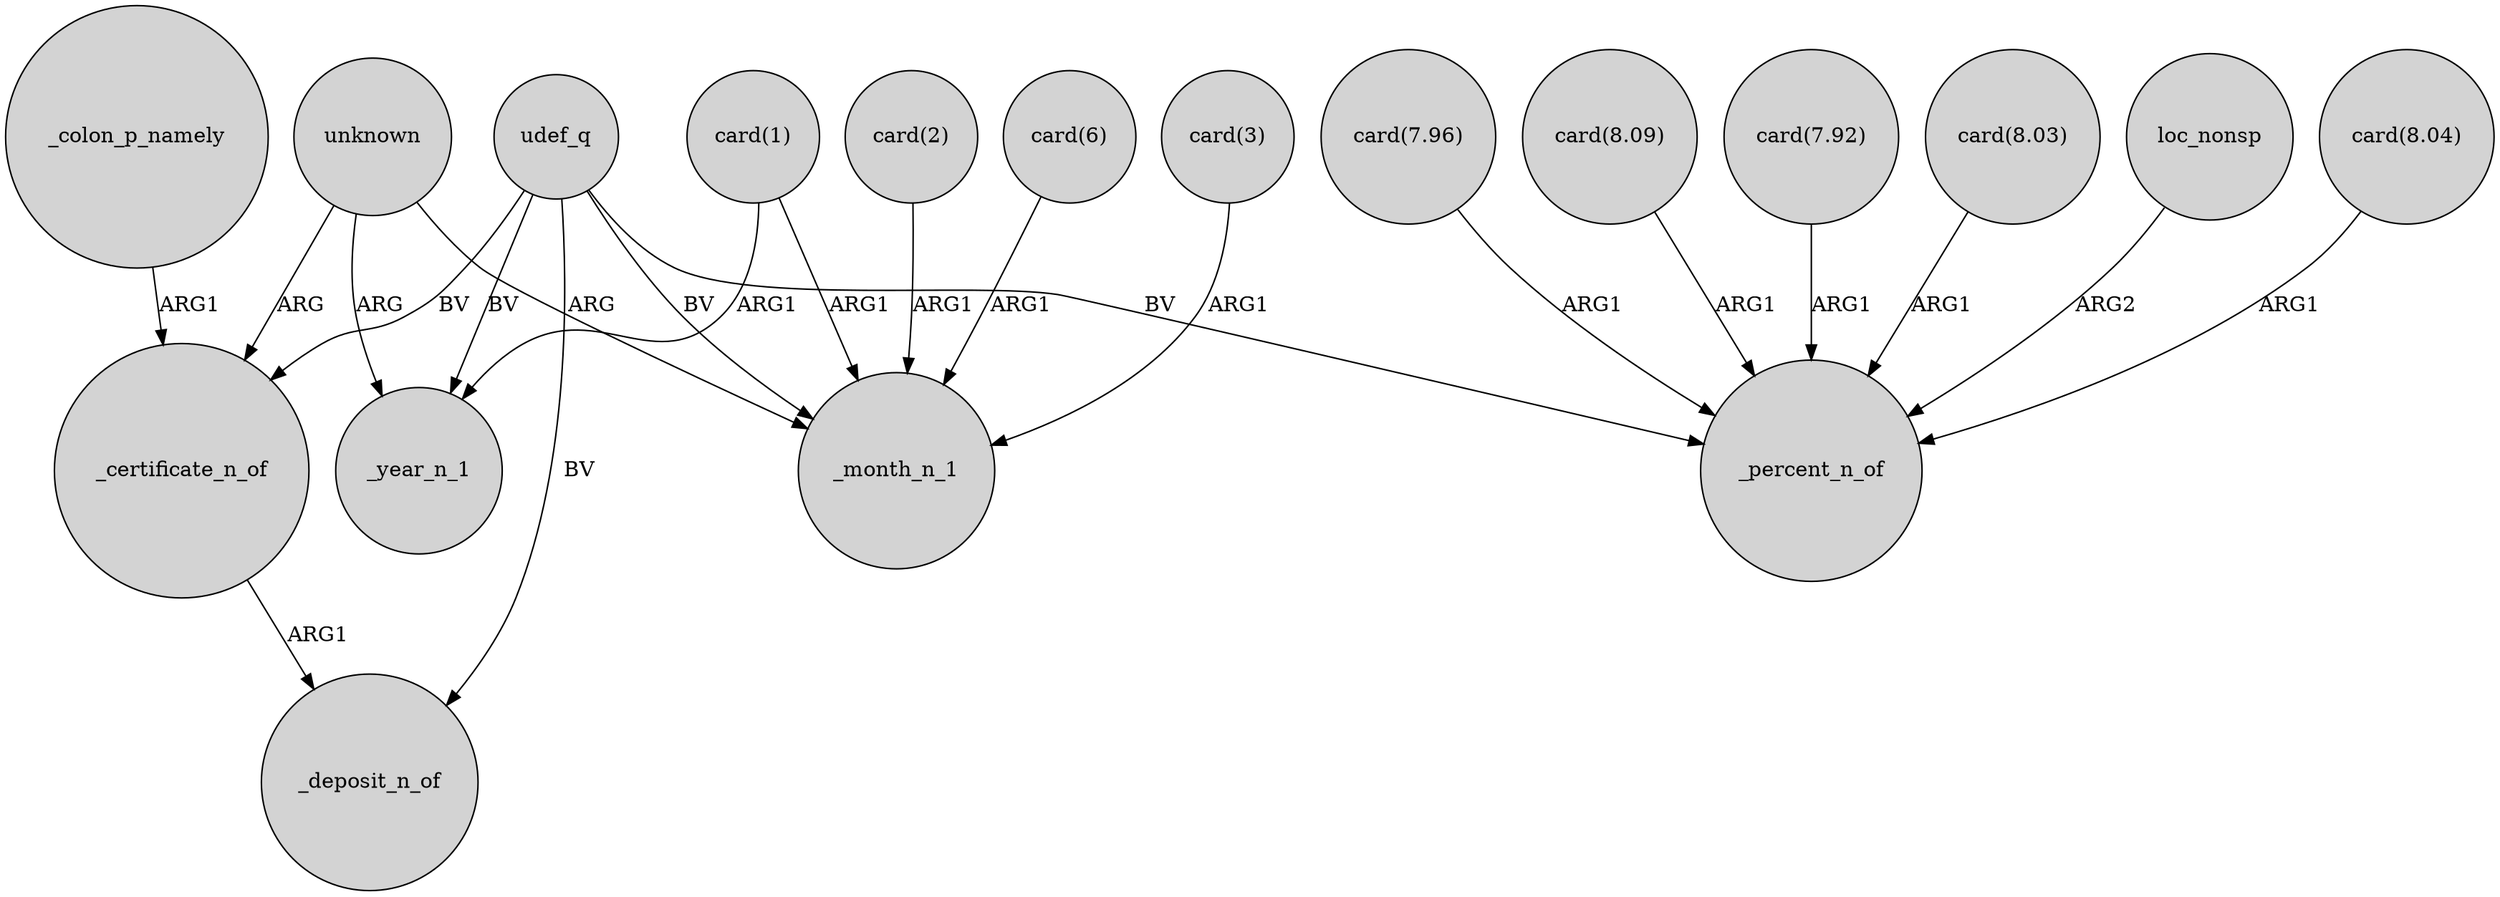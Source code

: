 digraph {
	node [shape=circle style=filled]
	unknown -> _certificate_n_of [label=ARG]
	"card(2)" -> _month_n_1 [label=ARG1]
	"card(8.03)" -> _percent_n_of [label=ARG1]
	"card(1)" -> _month_n_1 [label=ARG1]
	udef_q -> _certificate_n_of [label=BV]
	unknown -> _year_n_1 [label=ARG]
	udef_q -> _month_n_1 [label=BV]
	udef_q -> _deposit_n_of [label=BV]
	_certificate_n_of -> _deposit_n_of [label=ARG1]
	unknown -> _month_n_1 [label=ARG]
	loc_nonsp -> _percent_n_of [label=ARG2]
	"card(8.04)" -> _percent_n_of [label=ARG1]
	"card(7.96)" -> _percent_n_of [label=ARG1]
	"card(8.09)" -> _percent_n_of [label=ARG1]
	_colon_p_namely -> _certificate_n_of [label=ARG1]
	"card(1)" -> _year_n_1 [label=ARG1]
	udef_q -> _year_n_1 [label=BV]
	udef_q -> _percent_n_of [label=BV]
	"card(6)" -> _month_n_1 [label=ARG1]
	"card(3)" -> _month_n_1 [label=ARG1]
	"card(7.92)" -> _percent_n_of [label=ARG1]
}
